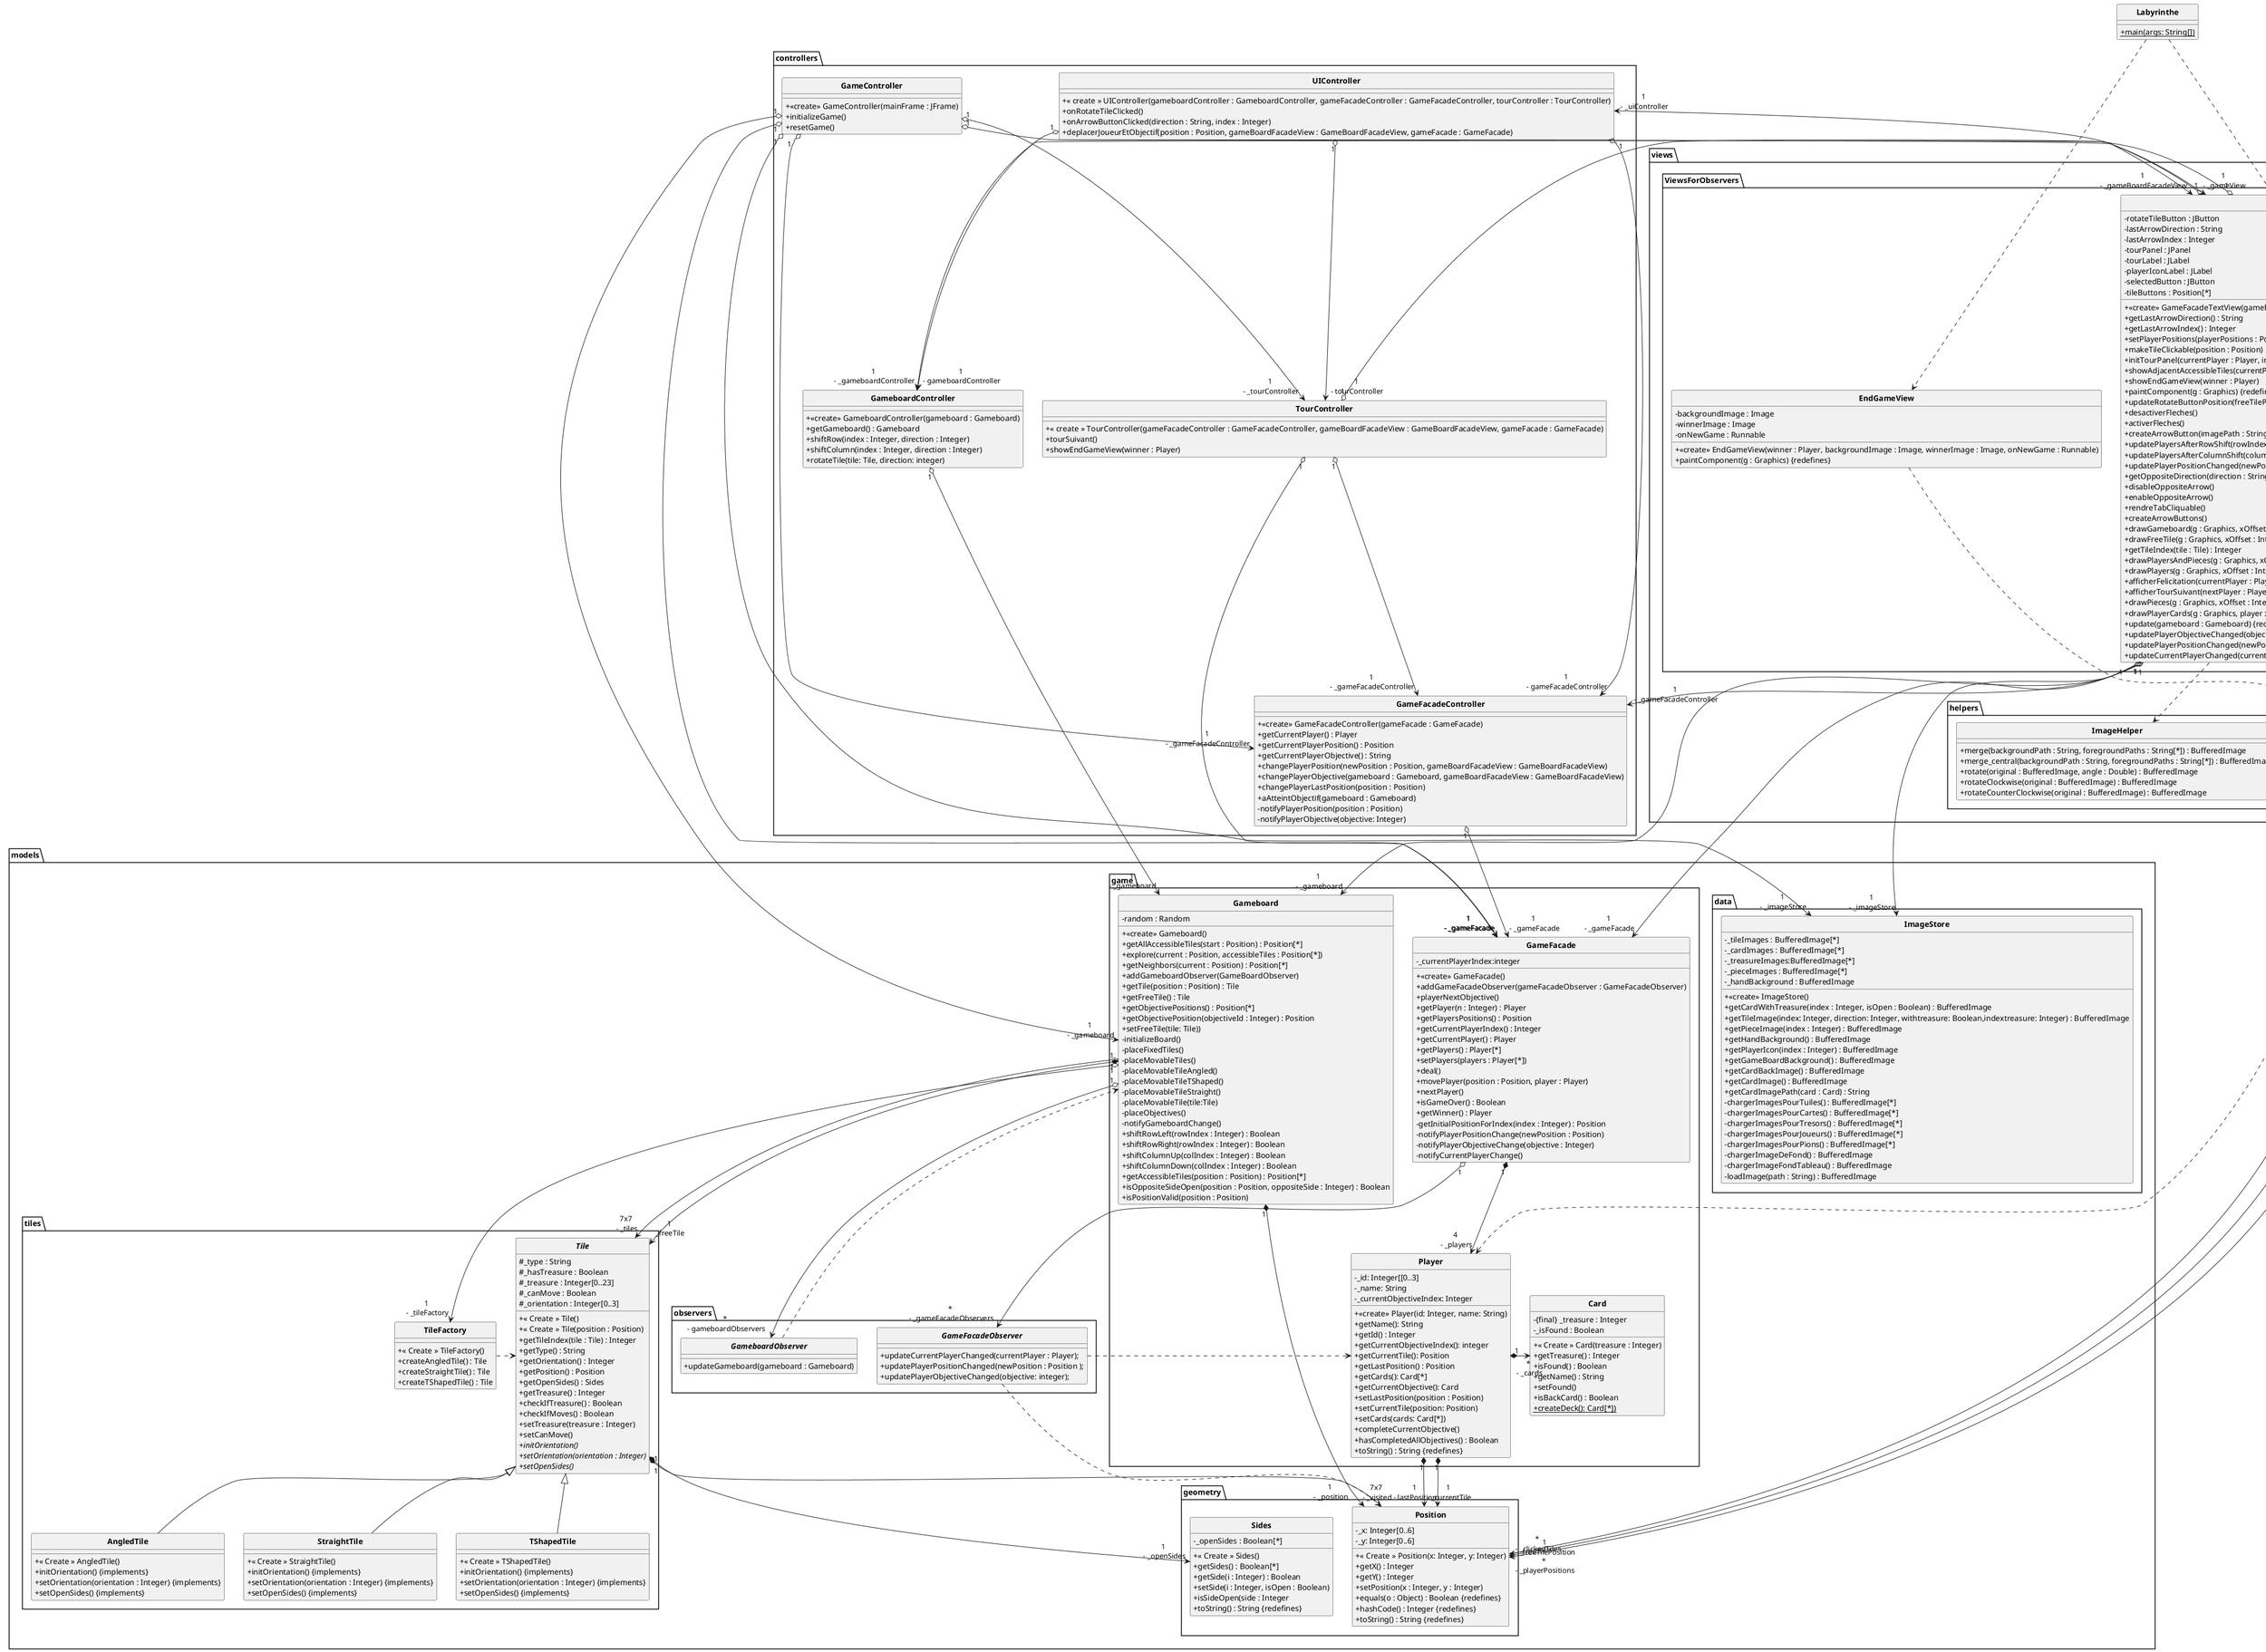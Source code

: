@startuml Labyrinthe

skinparam style strictuml
skinparam classAttributeIconSize 0
skinparam classFontStyle Bold
hide enum methods

class Labyrinthe
{
    + {static} main(args: String[])
}

package views
{
	package helpers {
		'classe fournie ; nous n'avons ajouté que la méthode merge_central(..)
		class ImageHelper {
			+ merge(backgroundPath : String, foregroundPaths : String[*]) : BufferedImage
			+ merge_central(backgroundPath : String, foregroundPaths : String[*]) : BufferedImage
			+ rotate(original : BufferedImage, angle : Double) : BufferedImage
			+ rotateClockwise(original : BufferedImage) : BufferedImage
			+ rotateCounterClockwise(original : BufferedImage) : BufferedImage
		}
	}

	package ViewsForObservers{	
		class GameBoardFacadeView {
			- rotateTileButton : JButton
			- lastArrowDirection : String
			- lastArrowIndex : Integer
			- tourPanel : JPanel
			- tourLabel : JLabel
			- playerIconLabel : JLabel
			- selectedButton : JButton
			- tileButtons : Position[*]
            + <<create>> GameFacadeTextView(gameboard : Gameboard, gameFacade: GameFacade, imageStore : ImageStore, onNewGame : Runnable)
            + getLastArrowDirection() : String
			+ getLastArrowIndex() : Integer
			+ setPlayerPositions(playerPositions : Position[*])
			+ makeTileClickable(position : Position)
			+ initTourPanel(currentPlayer : Player, imageStore : ImageStore)
			+ showAdjacentAccessibleTiles(currentPosition : Position)
			+ showEndGameView(winner : Player)
			+ paintComponent(g : Graphics) {redefines}
			+ updateRotateButtonPosition(freeTilePosition : Position, xOffset : Integer, yOffset : Integer)
			+ desactiverFleches()
			+ activerFleches()
			+ createArrowButton(imagePath : String, index : Integer, direction : String)
			+ updatePlayersAfterRowShift(rowIndex : Integer, direction : Integer)
			+ updatePlayersAfterColumnShift(columnIndex : Integer, direction : Integer)
			+ updatePlayerPositionChanged(newPositions : Position[*])
			+ getOppositeDirection(direction : String)
			+ disableOppositeArrow()
			+ enableOppositeArrow()
			+ rendreTabCliquable()
			+ createArrowButtons()
			+ drawGameboard(g : Graphics, xOffset : Integer, yOffset : Integer)
			+ drawFreeTile(g : Graphics, xOffset : Integer)
			+ getTileIndex(tile : Tile) : Integer
			+ drawPlayersAndPieces(g : Graphics, xOffset : Integer, yOffset : Integer)
			+ drawPlayers(g : Graphics, xOffset : Integer, yOffset : Integer)
			+ afficherFelicitation(currentPlayer : Player)
			+ afficherTourSuivant(nextPlayer : Player)
			+ drawPieces(g : Graphics, xOffset : Integer, yOffset : Integer)
			+ drawPlayerCards(g : Graphics, player : Player, xOffset : Integer, yOffset : Integer, cardWidth : Integer, cardHeight : Integer, cardOverlap : Integer, playerIndex : Integer)
			+ update(gameboard : Gameboard) {redefines}
			+ updatePlayerObjectiveChanged(objective : Integer) {redefines}
			+ updatePlayerPositionChanged(newPosition : Position) {redefines}
			+ updateCurrentPlayerChanged(currentPlayer : Player) {redefines}
		}
	  
		class EndGameView {
			- backgroundImage : Image
			- winnerImage : Image
			- onNewGame : Runnable
			+ «create» EndGameView(winner : Player, backgroundImage : Image, winnerImage : Image, onNewGame : Runnable)
			+ paintComponent(g : Graphics) {redefines}
		}
	}
}

package controllers
{
   class GameboardController {
        + <<create>> GameboardController(gameboard : Gameboard)
        + getGameboard() : Gameboard
        + shiftRow(index : Integer, direction : Integer)
        + shiftColumn(index : Integer, direction : Integer)
        + rotateTile(tile: Tile, direction: integer)
   }
   
   class GameController {
		+ «create» GameController(mainFrame : JFrame)
		+ initializeGame()
		+ resetGame()
   }
   
   class GameFacadeController {
        +<<create>> GameFacadeController(gameFacade : GameFacade)
        + getCurrentPlayer() : Player
        + getCurrentPlayerPosition() : Position
        + getCurrentPlayerObjective() : String
        + changePlayerPosition(newPosition : Position, gameBoardFacadeView : GameBoardFacadeView)
        + changePlayerObjective(gameboard : Gameboard, gameBoardFacadeView : GameBoardFacadeView)
        + changePlayerLastPosition(position : Position)
        + aAtteintObjectif(gameboard : Gameboard)
        - notifyPlayerPosition(position : Position)
        - notifyPlayerObjective(objective: Integer)
   }
   
   class TourController {
		+ « create » TourController(gameFacadeController : GameFacadeController, gameBoardFacadeView : GameBoardFacadeView, gameFacade : GameFacade)
		+ tourSuivant()
		+ showEndGameView(winner : Player)
   }

   class UIController {
       + « create » UIController(gameboardController : GameboardController, gameFacadeController : GameFacadeController, tourController : TourController)
       + onRotateTileClicked()
       + onArrowButtonClicked(direction : String, index : Integer)
       + deplacerJoueurEtObjectif(position : Position, gameBoardFacadeView : GameBoardFacadeView, gameFacade : GameFacade)
   }
}

package models
{
    package observers {
        interface GameFacadeObserver {
            + updateCurrentPlayerChanged(currentPlayer : Player);
            + updatePlayerPositionChanged(newPosition : Position );
            + updatePlayerObjectiveChanged(objective: integer);
        }

        interface GameboardObserver {
            + updateGameboard(gameboard : Gameboard)
        }
    }

	package tiles {
		class TileFactory {
			+ « Create » TileFactory()
			+ createAngledTile() : Tile
			+ createStraightTile() : Tile
			+ createTShapedTile() : Tile
		}

		abstract class Tile {
			# _type : String
			# _hasTreasure : Boolean
			# _treasure : Integer[0..23]
			# _canMove : Boolean
			# _orientation : Integer[0..3]
			+ « Create » Tile()
			+ « Create » Tile(position : Position)
			+ getTileIndex(tile : Tile) : Integer
			+ getType() : String
			+ getOrientation() : Integer
			+ getPosition() : Position
			'récupérer les voies de passage :
			+ getOpenSides() : Sides
			+ getTreasure() : Integer
			+ checkIfTreasure() : Boolean
			+ checkIfMoves() : Boolean
			+ setTreasure(treasure : Integer)
			+ setCanMove()
			+ {abstract} initOrientation()
			+ {abstract} setOrientation(orientation : Integer)
			+ {abstract} setOpenSides()
		}
		class AngledTile extends Tile {
			+ « Create » AngledTile()
			+ initOrientation() {implements}
			+ setOrientation(orientation : Integer) {implements}
			+ setOpenSides() {implements}
		}
		class StraightTile extends Tile {
			+ « Create » StraightTile()
			+ initOrientation() {implements}
			+ setOrientation(orientation : Integer) {implements}
			+ setOpenSides() {implements}
		}
		class TShapedTile extends Tile {
			+ « Create » TShapedTile()
			+ initOrientation() {implements}
			+ setOrientation(orientation : Integer) {implements}
			+ setOpenSides() {implements}
		}
	}

	package geometry {
		class Sides {
			- _openSides : Boolean[*]
			+ « Create » Sides()
			+ getSides() : Boolean[*]
			+ getSide(i : Integer) : Boolean
			+ setSide(i : Integer, isOpen : Boolean)
			+ isSideOpen(side : Integer
			+ toString() : String {redefines}
		}

		class Position {
			- _x: Integer[0..6]
			- _y: Integer[0..6]
			+ « Create » Position(x: Integer, y: Integer)
			+ getX() : Integer
			+ getY() : Integer
			+ setPosition(x : Integer, y : Integer)
			+ equals(o : Object) : Boolean {redefines}
			+ hashCode() : Integer {redefines} 
			+ toString() : String {redefines}
		}
	}

	package game {
		class GameFacade {
               -  _currentPlayerIndex:integer
               + <<create>> GameFacade()
               + addGameFacadeObserver(gameFacadeObserver : GameFacadeObserver)
               + playerNextObjective()
               + getPlayer(n : Integer) : Player
               + getPlayersPositions() : Position
               + getCurrentPlayerIndex() : Integer
               + getCurrentPlayer() : Player
               + getPlayers() : Player[*]
               + setPlayers(players : Player[*])
               + deal()
               + movePlayer(position : Position, player : Player)
               + nextPlayer()
               + isGameOver() : Boolean
               + getWinner() : Player
               - getInitialPositionForIndex(index : Integer) : Position
               - notifyPlayerPositionChange(newPosition : Position)
               - notifyPlayerObjectiveChange(objective : Integer)
               - notifyCurrentPlayerChange()
		}

		class Gameboard {
               -  random : Random
               + <<create>> Gameboard()
               + getAllAccessibleTiles(start : Position) : Position[*]
               + explore(current : Position, accessibleTiles : Position[*])
               + getNeighbors(current : Position) : Position[*]
               + addGameboardObserver(GameBoardObserver)
               + getTile(position : Position) : Tile
               + getFreeTile() : Tile
               + getObjectivePositions() : Position[*]
               + getObjectivePosition(objectiveId : Integer) : Position
               + setFreeTile(tile: Tile))
               - initializeBoard()
               - placeFixedTiles()
               - placeMovableTiles()
               - placeMovableTileAngled()
               - placeMovableTileTShaped()
               - placeMovableTileStraight()
               - placeMovableTile(tile:Tile)
               - placeObjectives()
               - notifyGameboardChange()
               + shiftRowLeft(rowIndex : Integer) : Boolean
               + shiftRowRight(rowIndex : Integer) : Boolean
			   + shiftColumnUp(colIndex : Integer) : Boolean
			   + shiftColumnDown(colIndex : Integer) : Boolean
			   + getAccessibleTiles(position : Position) : Position[*]
			   + isOppositeSideOpen(position : Position, oppositeSide : Integer) : Boolean
			   + isPositionValid(position : Position)
		}

		class Card {
		    - {final} _treasure : Integer
			- _isFound : Boolean
			' génération du trésor aléatoire, dans la limite des trésors encore disponibles
			+ « Create » Card(treasure : Integer)
			+ getTreasure() : Integer
			+ isFound() : Boolean
			+ getName() : String
			' Un trésor trouvé ne peut pas être re-caché, on ne peut donc pas remettre isFound à false :
			+ setFound()
			+ isBackCard() : Boolean
            + {static} createDeck(): Card[*])
		}

		class Player {
			- _id: Integer[[0..3]
            - _name: String
			- _currentObjectiveIndex: Integer
            + <<create>> Player(id: Integer, name: String)
            + getName(): String
            + getId() : Integer
            + getCurrentObjectiveIndex(): integer
            + getCurrentTile(): Position
            + getLastPosition() : Position
            + getCards(): Card[*]
            + getCurrentObjective(): Card
            + setLastPosition(position : Position)        
            + setCurrentTile(position: Position)
            + setCards(cards: Card[*])
            + completeCurrentObjective()
            + hasCompletedAllObjectives() : Boolean
            + toString() : String {redefines}
		}
    }

    package data {
		class ImageStore {
			-  _tileImages : BufferedImage[*]
            -  _cardImages : BufferedImage[*]
            -  _treasureImages:BufferedImage[*]
            -  _pieceImages : BufferedImage[*]
            -  _handBackground : BufferedImage
            + <<create>> ImageStore()
            + getCardWithTreasure(index : Integer, isOpen : Boolean) : BufferedImage
            + getTileImage(index: Integer, direction: Integer, withtreasure: Boolean,indextreasure: Integer) : BufferedImage
            + getPieceImage(index : Integer) : BufferedImage
            + getHandBackground() : BufferedImage
            + getPlayerIcon(index : Integer) : BufferedImage
            + getGameBoardBackground() : BufferedImage
            + getCardBackImage() : BufferedImage
            + getCardImage() : BufferedImage
            + getCardImagePath(card : Card) : String
            - chargerImagesPourTuiles() : BufferedImage[*]
            - chargerImagesPourCartes() : BufferedImage[*]
            - chargerImagesPourTresors() : BufferedImage[*]
            - chargerImagesPourJoueurs() : BufferedImage[*]
            - chargerImagesPourPions() : BufferedImage[*]
            - chargerImageDeFond() : BufferedImage
            - chargerImageFondTableau() : BufferedImage
            - loadImage(path : String) : BufferedImage
		}
	}
}

Labyrinthe ...> GameBoardFacadeView
Labyrinthe ...> EndGameView

GameBoardFacadeView "1" o--> "*\n - _clickedTiles" Position
GameBoardFacadeView "1" o--> "1\n - _gameboard" Gameboard
GameBoardFacadeView "1" o--> "1\n - _gameFacade" GameFacade
GameBoardFacadeView "1" o--> "1\n - _imageStore" ImageStore
GameBoardFacadeView "1" o--> "1\n - _gameboardController" GameboardController
GameBoardFacadeView "1" o--> "1\n - _gameFacadeController" GameFacadeController
GameBoardFacadeView "1" o--> "1\n - _uiController" UIController
GameBoardFacadeView "1" o--> "*\n - _playerPositions" Position
GameBoardFacadeView "1" o--> "1\n - _freeTilePosition" Position
GameBoardFacadeView ..> ImageHelper
EndGameView ....> Player

GameboardController "1" o--> "1\n - _gameboard" Gameboard
GameFacadeController "1" o--> "1\n - _gameFacade" GameFacade
TourController "1" o--> "1\n - _gameFacadeController" GameFacadeController
TourController "1" o--> "1\n - _gameBoardFacadeView" GameBoardFacadeView
TourController "1" o--> "1\n - _gameFacade" GameFacade
GameController "1" o--> "1\n - _gameboard" Gameboard
GameController "1" o--> "1\n - _imageStore" ImageStore
GameController "1" o--> "1\n - _gameFacade" GameFacade
GameController "1" o--> "1\n - _gameFacadeController" GameFacadeController
GameController "1" o--> "1\n - _tourController" TourController
GameController "1" o--> "1\n - _gameView" GameBoardFacadeView
UIController "1" o--> "1\n - gameboardController" GameboardController
UIController "1" o--> "1\n - gameFacadeController" GameFacadeController
UIController "1" o--> "1\n - tourController" TourController

GameboardObserver .> Gameboard
GameFacadeObserver .> Player
GameFacadeObserver .> Position

GameFacade "1" *--> "4\n - _players" Player
GameFacade "1" o--> "*\n - _gameFacadeObservers" GameFacadeObserver
Gameboard "1" o--> "*\n - gameboardObservers" GameboardObserver
Gameboard "1" o--> "7x7\n - _tiles" Tile
Gameboard "1" *--> "1\n _freeTile" Tile
Gameboard "1" *--> "7x7\n - _visited" Position
Gameboard "1" o--> "1\n - _tileFactory" TileFactory
Player "1" *--> "1\n - _currentTile" Position
Player "1" *--> "1\n - lastPosition" Position
Player "1" *-> "*\n - _cards" Card
Tile "1" *-> "1\n - _openSides" Sides
Tile "1" *-> "1\n - _position" Position
TileFactory .> Tile

@enduml
